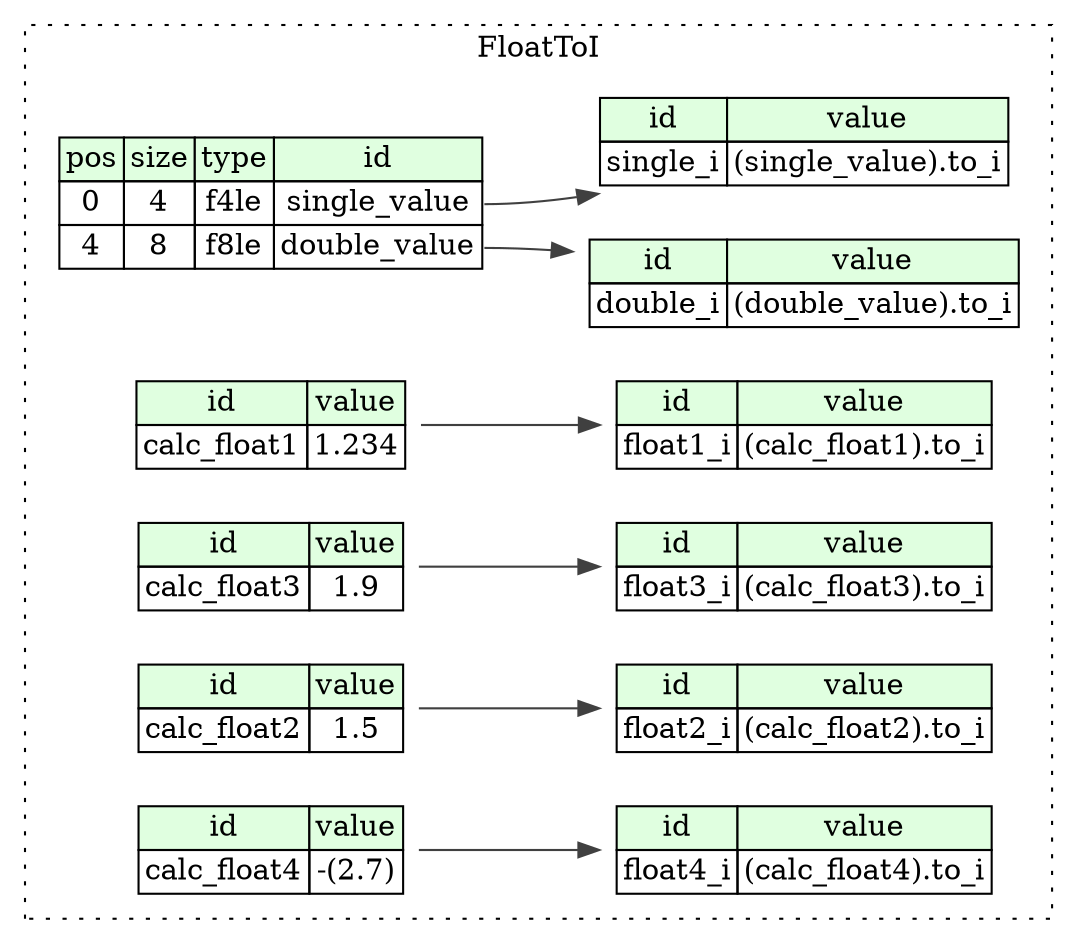 digraph {
	rankdir=LR;
	node [shape=plaintext];
	subgraph cluster__float_to_i {
		label="FloatToI";
		graph[style=dotted];

		float_to_i__seq [label=<<TABLE BORDER="0" CELLBORDER="1" CELLSPACING="0">
			<TR><TD BGCOLOR="#E0FFE0">pos</TD><TD BGCOLOR="#E0FFE0">size</TD><TD BGCOLOR="#E0FFE0">type</TD><TD BGCOLOR="#E0FFE0">id</TD></TR>
			<TR><TD PORT="single_value_pos">0</TD><TD PORT="single_value_size">4</TD><TD>f4le</TD><TD PORT="single_value_type">single_value</TD></TR>
			<TR><TD PORT="double_value_pos">4</TD><TD PORT="double_value_size">8</TD><TD>f8le</TD><TD PORT="double_value_type">double_value</TD></TR>
		</TABLE>>];
		float_to_i__inst__float2_i [label=<<TABLE BORDER="0" CELLBORDER="1" CELLSPACING="0">
			<TR><TD BGCOLOR="#E0FFE0">id</TD><TD BGCOLOR="#E0FFE0">value</TD></TR>
			<TR><TD>float2_i</TD><TD>(calc_float2).to_i</TD></TR>
		</TABLE>>];
		float_to_i__inst__calc_float1 [label=<<TABLE BORDER="0" CELLBORDER="1" CELLSPACING="0">
			<TR><TD BGCOLOR="#E0FFE0">id</TD><TD BGCOLOR="#E0FFE0">value</TD></TR>
			<TR><TD>calc_float1</TD><TD>1.234</TD></TR>
		</TABLE>>];
		float_to_i__inst__float4_i [label=<<TABLE BORDER="0" CELLBORDER="1" CELLSPACING="0">
			<TR><TD BGCOLOR="#E0FFE0">id</TD><TD BGCOLOR="#E0FFE0">value</TD></TR>
			<TR><TD>float4_i</TD><TD>(calc_float4).to_i</TD></TR>
		</TABLE>>];
		float_to_i__inst__calc_float3 [label=<<TABLE BORDER="0" CELLBORDER="1" CELLSPACING="0">
			<TR><TD BGCOLOR="#E0FFE0">id</TD><TD BGCOLOR="#E0FFE0">value</TD></TR>
			<TR><TD>calc_float3</TD><TD>1.9</TD></TR>
		</TABLE>>];
		float_to_i__inst__calc_float2 [label=<<TABLE BORDER="0" CELLBORDER="1" CELLSPACING="0">
			<TR><TD BGCOLOR="#E0FFE0">id</TD><TD BGCOLOR="#E0FFE0">value</TD></TR>
			<TR><TD>calc_float2</TD><TD>1.5</TD></TR>
		</TABLE>>];
		float_to_i__inst__float1_i [label=<<TABLE BORDER="0" CELLBORDER="1" CELLSPACING="0">
			<TR><TD BGCOLOR="#E0FFE0">id</TD><TD BGCOLOR="#E0FFE0">value</TD></TR>
			<TR><TD>float1_i</TD><TD>(calc_float1).to_i</TD></TR>
		</TABLE>>];
		float_to_i__inst__double_i [label=<<TABLE BORDER="0" CELLBORDER="1" CELLSPACING="0">
			<TR><TD BGCOLOR="#E0FFE0">id</TD><TD BGCOLOR="#E0FFE0">value</TD></TR>
			<TR><TD>double_i</TD><TD>(double_value).to_i</TD></TR>
		</TABLE>>];
		float_to_i__inst__float3_i [label=<<TABLE BORDER="0" CELLBORDER="1" CELLSPACING="0">
			<TR><TD BGCOLOR="#E0FFE0">id</TD><TD BGCOLOR="#E0FFE0">value</TD></TR>
			<TR><TD>float3_i</TD><TD>(calc_float3).to_i</TD></TR>
		</TABLE>>];
		float_to_i__inst__single_i [label=<<TABLE BORDER="0" CELLBORDER="1" CELLSPACING="0">
			<TR><TD BGCOLOR="#E0FFE0">id</TD><TD BGCOLOR="#E0FFE0">value</TD></TR>
			<TR><TD>single_i</TD><TD>(single_value).to_i</TD></TR>
		</TABLE>>];
		float_to_i__inst__calc_float4 [label=<<TABLE BORDER="0" CELLBORDER="1" CELLSPACING="0">
			<TR><TD BGCOLOR="#E0FFE0">id</TD><TD BGCOLOR="#E0FFE0">value</TD></TR>
			<TR><TD>calc_float4</TD><TD>-(2.7)</TD></TR>
		</TABLE>>];
	}
	float_to_i__inst__calc_float2:calc_float2_type -> float_to_i__inst__float2_i [color="#404040"];
	float_to_i__inst__calc_float4:calc_float4_type -> float_to_i__inst__float4_i [color="#404040"];
	float_to_i__inst__calc_float1:calc_float1_type -> float_to_i__inst__float1_i [color="#404040"];
	float_to_i__seq:double_value_type -> float_to_i__inst__double_i [color="#404040"];
	float_to_i__inst__calc_float3:calc_float3_type -> float_to_i__inst__float3_i [color="#404040"];
	float_to_i__seq:single_value_type -> float_to_i__inst__single_i [color="#404040"];
}
